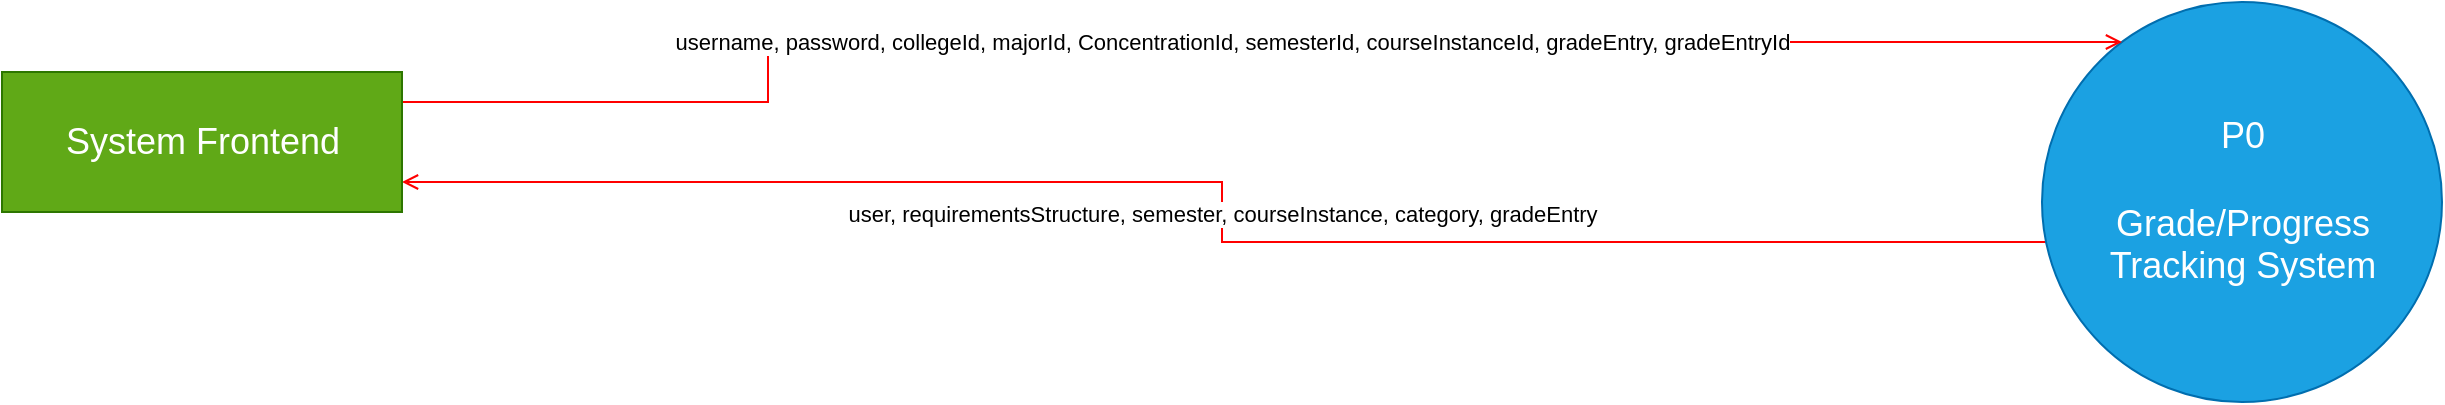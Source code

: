 <?xml version="1.0" encoding="UTF-8"?>
<mxfile version="12.1.7" type="device" pages="1"><diagram id="ERJzKOh9QqbwBpKRwYWY" name="Level 0 DFD"><mxGraphModel dx="4730" dy="3625" grid="1" gridSize="10" guides="1" tooltips="1" connect="1" arrows="1" fold="1" page="1" pageScale="1" pageWidth="850" pageHeight="1100" math="0" shadow="0"><root><mxCell id="0"/><mxCell id="1" parent="0"/><mxCell id="9XOC_e5JN8Nqq2SjZrgA-8" value="user, requirementsStructure, semester, courseInstance, category, gradeEntry" style="edgeStyle=orthogonalEdgeStyle;rounded=0;orthogonalLoop=1;jettySize=auto;html=1;endArrow=open;endFill=0;strokeColor=#FF0000;" edge="1" parent="1" source="9XOC_e5JN8Nqq2SjZrgA-1" target="9XOC_e5JN8Nqq2SjZrgA-3"><mxGeometry relative="1" as="geometry"><Array as="points"><mxPoint x="990" y="1150"/><mxPoint x="990" y="1120"/></Array></mxGeometry></mxCell><mxCell id="9XOC_e5JN8Nqq2SjZrgA-1" value="P0&lt;br&gt;&lt;br&gt;Grade/Progress&lt;br&gt;Tracking System" style="shape=ellipse;html=1;dashed=0;whitespace=wrap;aspect=fixed;perimeter=ellipsePerimeter;fillColor=#1ba1e2;strokeColor=#006EAF;fontColor=#ffffff;fontSize=18;" vertex="1" parent="1"><mxGeometry x="1400" y="1030" width="200" height="200" as="geometry"/></mxCell><mxCell id="9XOC_e5JN8Nqq2SjZrgA-7" value="username, password, collegeId, majorId, ConcentrationId, semesterId, courseInstanceId, gradeEntry, gradeEntryId" style="edgeStyle=orthogonalEdgeStyle;rounded=0;orthogonalLoop=1;jettySize=auto;html=1;strokeColor=#FF0000;endArrow=open;endFill=0;" edge="1" parent="1" source="9XOC_e5JN8Nqq2SjZrgA-3" target="9XOC_e5JN8Nqq2SjZrgA-1"><mxGeometry relative="1" as="geometry"><Array as="points"><mxPoint x="763" y="1080"/><mxPoint x="763" y="1050"/></Array></mxGeometry></mxCell><mxCell id="9XOC_e5JN8Nqq2SjZrgA-3" value="System Frontend" style="html=1;dashed=0;whitespace=wrap;fillColor=#60a917;strokeColor=#2D7600;fontColor=#ffffff;fontSize=18;" vertex="1" parent="1"><mxGeometry x="380" y="1065" width="200" height="70" as="geometry"/></mxCell></root></mxGraphModel></diagram></mxfile>